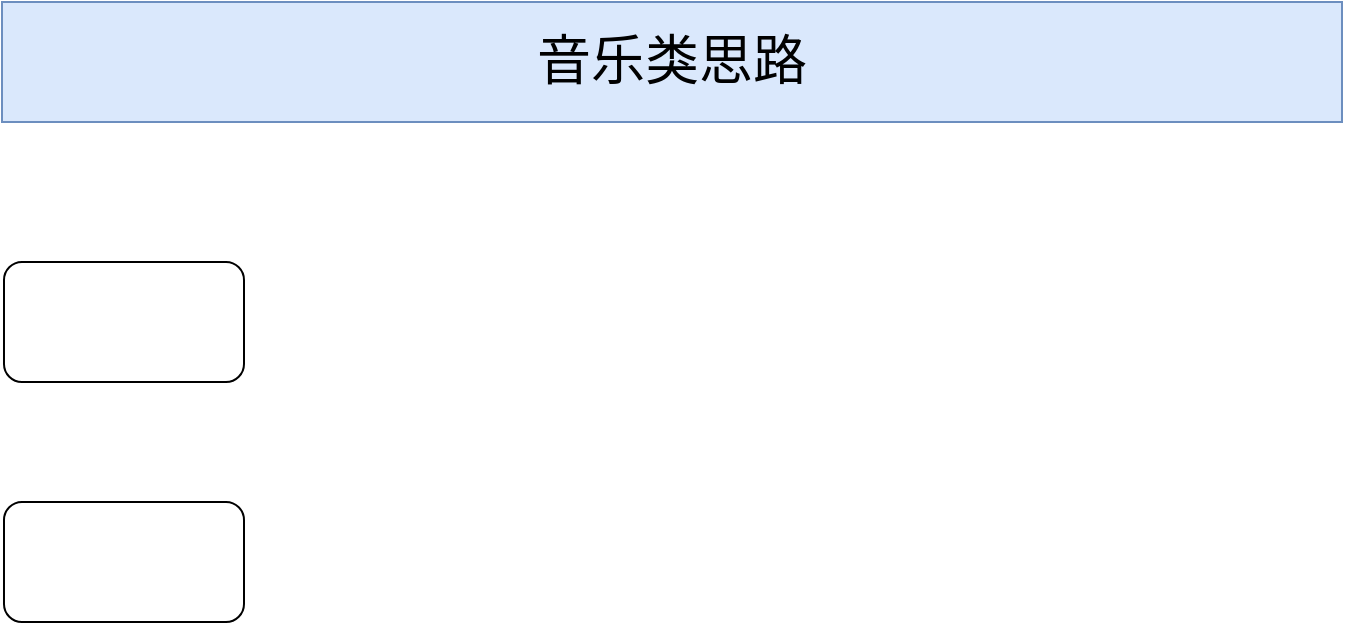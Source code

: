 <mxfile version="20.3.6" type="github">
  <diagram id="gHdGT0hqlNenqPQnGmaF" name="第 1 页">
    <mxGraphModel dx="1038" dy="579" grid="1" gridSize="10" guides="1" tooltips="1" connect="1" arrows="1" fold="1" page="1" pageScale="1" pageWidth="827" pageHeight="1169" math="0" shadow="0">
      <root>
        <mxCell id="0" />
        <mxCell id="1" parent="0" />
        <mxCell id="UIsmuP5mog6YXnoimDV5-1" value="" style="rounded=1;whiteSpace=wrap;html=1;" vertex="1" parent="1">
          <mxGeometry x="61" y="730" width="120" height="60" as="geometry" />
        </mxCell>
        <mxCell id="UIsmuP5mog6YXnoimDV5-2" value="" style="rounded=1;whiteSpace=wrap;html=1;" vertex="1" parent="1">
          <mxGeometry x="61" y="850" width="120" height="60" as="geometry" />
        </mxCell>
        <mxCell id="UIsmuP5mog6YXnoimDV5-3" value="音乐类思路" style="text;html=1;strokeColor=#6c8ebf;fillColor=#dae8fc;align=center;verticalAlign=middle;whiteSpace=wrap;rounded=0;fontSize=27;" vertex="1" parent="1">
          <mxGeometry x="60" y="600" width="670" height="60" as="geometry" />
        </mxCell>
      </root>
    </mxGraphModel>
  </diagram>
</mxfile>
